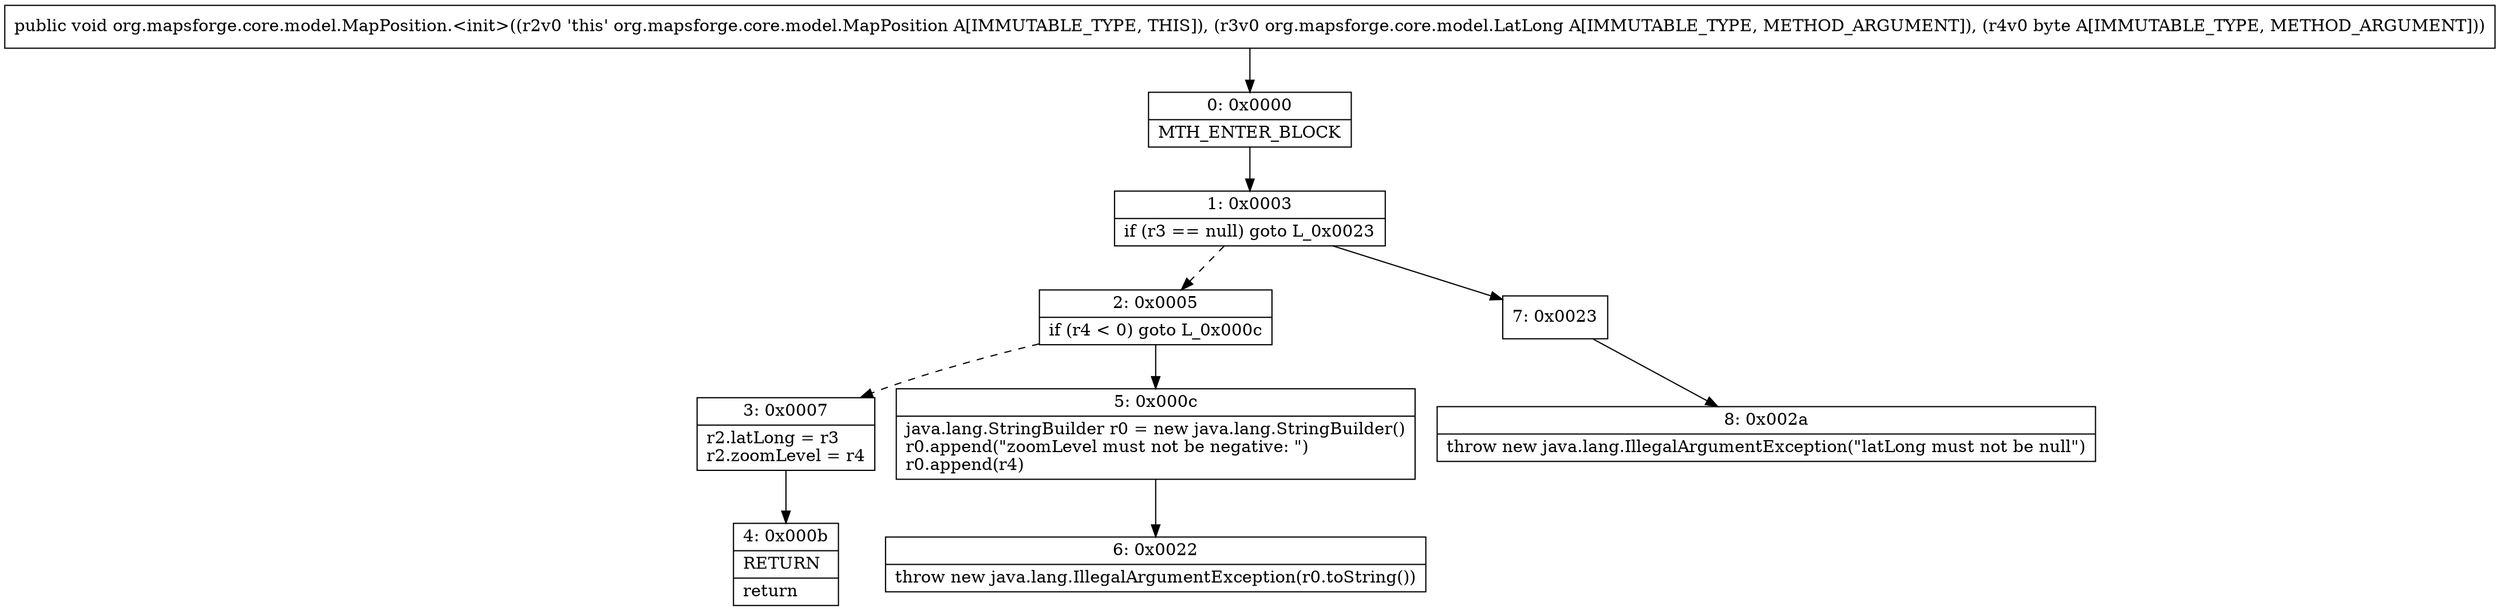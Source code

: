 digraph "CFG fororg.mapsforge.core.model.MapPosition.\<init\>(Lorg\/mapsforge\/core\/model\/LatLong;B)V" {
Node_0 [shape=record,label="{0\:\ 0x0000|MTH_ENTER_BLOCK\l}"];
Node_1 [shape=record,label="{1\:\ 0x0003|if (r3 == null) goto L_0x0023\l}"];
Node_2 [shape=record,label="{2\:\ 0x0005|if (r4 \< 0) goto L_0x000c\l}"];
Node_3 [shape=record,label="{3\:\ 0x0007|r2.latLong = r3\lr2.zoomLevel = r4\l}"];
Node_4 [shape=record,label="{4\:\ 0x000b|RETURN\l|return\l}"];
Node_5 [shape=record,label="{5\:\ 0x000c|java.lang.StringBuilder r0 = new java.lang.StringBuilder()\lr0.append(\"zoomLevel must not be negative: \")\lr0.append(r4)\l}"];
Node_6 [shape=record,label="{6\:\ 0x0022|throw new java.lang.IllegalArgumentException(r0.toString())\l}"];
Node_7 [shape=record,label="{7\:\ 0x0023}"];
Node_8 [shape=record,label="{8\:\ 0x002a|throw new java.lang.IllegalArgumentException(\"latLong must not be null\")\l}"];
MethodNode[shape=record,label="{public void org.mapsforge.core.model.MapPosition.\<init\>((r2v0 'this' org.mapsforge.core.model.MapPosition A[IMMUTABLE_TYPE, THIS]), (r3v0 org.mapsforge.core.model.LatLong A[IMMUTABLE_TYPE, METHOD_ARGUMENT]), (r4v0 byte A[IMMUTABLE_TYPE, METHOD_ARGUMENT])) }"];
MethodNode -> Node_0;
Node_0 -> Node_1;
Node_1 -> Node_2[style=dashed];
Node_1 -> Node_7;
Node_2 -> Node_3[style=dashed];
Node_2 -> Node_5;
Node_3 -> Node_4;
Node_5 -> Node_6;
Node_7 -> Node_8;
}

